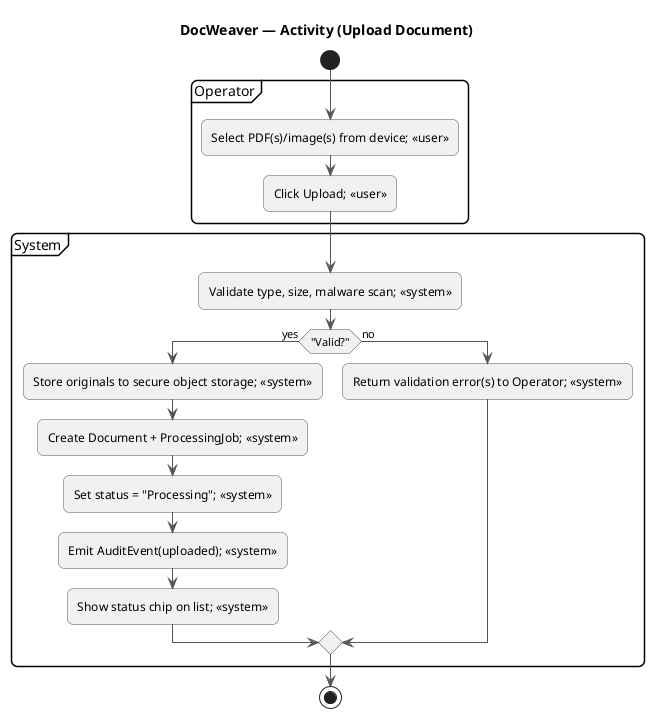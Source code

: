 @startuml
' Use Case: Upload Document (Operator → System)

skinparam backgroundColor #FFFFFF
skinparam activity {
  BackgroundColor<<user>> #E8F5E9
  BackgroundColor<<system>> #E3F2FD
  BorderColor #555555
}
skinparam shadowing false
skinparam arrowColor #555555
skinparam roundcorner 12
title DocWeaver — Activity (Upload Document)

start
partition "Operator" {
  :Select PDF(s)/image(s) from device; <<user>>;
  :Click Upload; <<user>>;
}

partition "System" {
  :Validate type, size, malware scan; <<system>>;
  if ("Valid?") then (yes)
    :Store originals to secure object storage; <<system>>;
    :Create Document + ProcessingJob; <<system>>;
    :Set status = "Processing"; <<system>>;
    :Emit AuditEvent(uploaded); <<system>>;
    :Show status chip on list; <<system>>;
  else (no)
    :Return validation error(s) to Operator; <<system>>;
  endif
}

stop
@enduml
